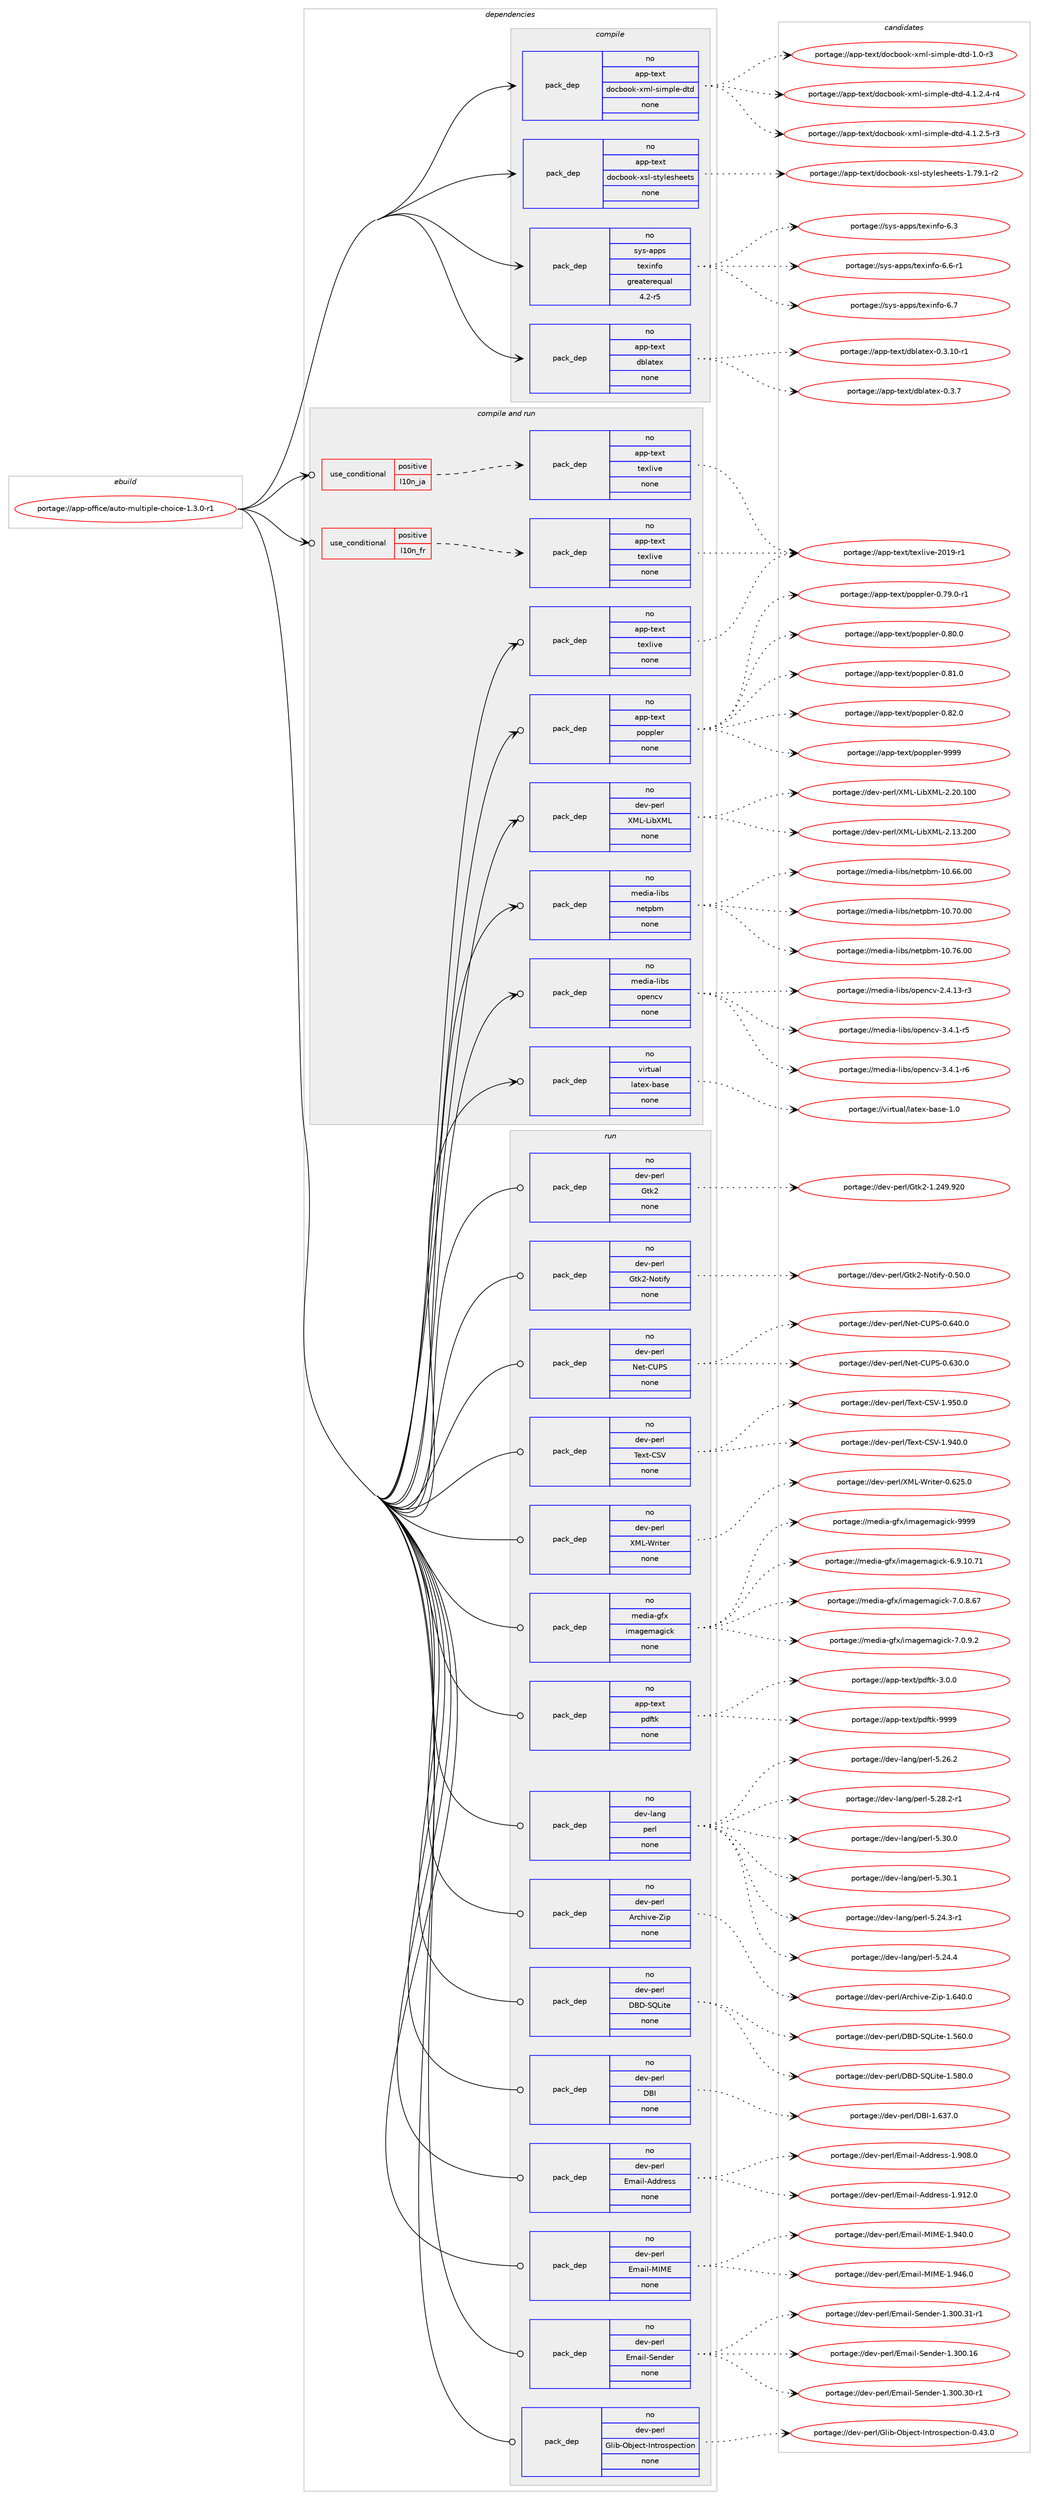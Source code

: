 digraph prolog {

# *************
# Graph options
# *************

newrank=true;
concentrate=true;
compound=true;
graph [rankdir=LR,fontname=Helvetica,fontsize=10,ranksep=1.5];#, ranksep=2.5, nodesep=0.2];
edge  [arrowhead=vee];
node  [fontname=Helvetica,fontsize=10];

# **********
# The ebuild
# **********

subgraph cluster_leftcol {
color=gray;
rank=same;
label=<<i>ebuild</i>>;
id [label="portage://app-office/auto-multiple-choice-1.3.0-r1", color=red, width=4, href="../app-office/auto-multiple-choice-1.3.0-r1.svg"];
}

# ****************
# The dependencies
# ****************

subgraph cluster_midcol {
color=gray;
label=<<i>dependencies</i>>;
subgraph cluster_compile {
fillcolor="#eeeeee";
style=filled;
label=<<i>compile</i>>;
subgraph pack27278 {
dependency37225 [label=<<TABLE BORDER="0" CELLBORDER="1" CELLSPACING="0" CELLPADDING="4" WIDTH="220"><TR><TD ROWSPAN="6" CELLPADDING="30">pack_dep</TD></TR><TR><TD WIDTH="110">no</TD></TR><TR><TD>app-text</TD></TR><TR><TD>dblatex</TD></TR><TR><TD>none</TD></TR><TR><TD></TD></TR></TABLE>>, shape=none, color=blue];
}
id:e -> dependency37225:w [weight=20,style="solid",arrowhead="vee"];
subgraph pack27279 {
dependency37226 [label=<<TABLE BORDER="0" CELLBORDER="1" CELLSPACING="0" CELLPADDING="4" WIDTH="220"><TR><TD ROWSPAN="6" CELLPADDING="30">pack_dep</TD></TR><TR><TD WIDTH="110">no</TD></TR><TR><TD>app-text</TD></TR><TR><TD>docbook-xml-simple-dtd</TD></TR><TR><TD>none</TD></TR><TR><TD></TD></TR></TABLE>>, shape=none, color=blue];
}
id:e -> dependency37226:w [weight=20,style="solid",arrowhead="vee"];
subgraph pack27280 {
dependency37227 [label=<<TABLE BORDER="0" CELLBORDER="1" CELLSPACING="0" CELLPADDING="4" WIDTH="220"><TR><TD ROWSPAN="6" CELLPADDING="30">pack_dep</TD></TR><TR><TD WIDTH="110">no</TD></TR><TR><TD>app-text</TD></TR><TR><TD>docbook-xsl-stylesheets</TD></TR><TR><TD>none</TD></TR><TR><TD></TD></TR></TABLE>>, shape=none, color=blue];
}
id:e -> dependency37227:w [weight=20,style="solid",arrowhead="vee"];
subgraph pack27281 {
dependency37228 [label=<<TABLE BORDER="0" CELLBORDER="1" CELLSPACING="0" CELLPADDING="4" WIDTH="220"><TR><TD ROWSPAN="6" CELLPADDING="30">pack_dep</TD></TR><TR><TD WIDTH="110">no</TD></TR><TR><TD>sys-apps</TD></TR><TR><TD>texinfo</TD></TR><TR><TD>greaterequal</TD></TR><TR><TD>4.2-r5</TD></TR></TABLE>>, shape=none, color=blue];
}
id:e -> dependency37228:w [weight=20,style="solid",arrowhead="vee"];
}
subgraph cluster_compileandrun {
fillcolor="#eeeeee";
style=filled;
label=<<i>compile and run</i>>;
subgraph cond9321 {
dependency37229 [label=<<TABLE BORDER="0" CELLBORDER="1" CELLSPACING="0" CELLPADDING="4"><TR><TD ROWSPAN="3" CELLPADDING="10">use_conditional</TD></TR><TR><TD>positive</TD></TR><TR><TD>l10n_fr</TD></TR></TABLE>>, shape=none, color=red];
subgraph pack27282 {
dependency37230 [label=<<TABLE BORDER="0" CELLBORDER="1" CELLSPACING="0" CELLPADDING="4" WIDTH="220"><TR><TD ROWSPAN="6" CELLPADDING="30">pack_dep</TD></TR><TR><TD WIDTH="110">no</TD></TR><TR><TD>app-text</TD></TR><TR><TD>texlive</TD></TR><TR><TD>none</TD></TR><TR><TD></TD></TR></TABLE>>, shape=none, color=blue];
}
dependency37229:e -> dependency37230:w [weight=20,style="dashed",arrowhead="vee"];
}
id:e -> dependency37229:w [weight=20,style="solid",arrowhead="odotvee"];
subgraph cond9322 {
dependency37231 [label=<<TABLE BORDER="0" CELLBORDER="1" CELLSPACING="0" CELLPADDING="4"><TR><TD ROWSPAN="3" CELLPADDING="10">use_conditional</TD></TR><TR><TD>positive</TD></TR><TR><TD>l10n_ja</TD></TR></TABLE>>, shape=none, color=red];
subgraph pack27283 {
dependency37232 [label=<<TABLE BORDER="0" CELLBORDER="1" CELLSPACING="0" CELLPADDING="4" WIDTH="220"><TR><TD ROWSPAN="6" CELLPADDING="30">pack_dep</TD></TR><TR><TD WIDTH="110">no</TD></TR><TR><TD>app-text</TD></TR><TR><TD>texlive</TD></TR><TR><TD>none</TD></TR><TR><TD></TD></TR></TABLE>>, shape=none, color=blue];
}
dependency37231:e -> dependency37232:w [weight=20,style="dashed",arrowhead="vee"];
}
id:e -> dependency37231:w [weight=20,style="solid",arrowhead="odotvee"];
subgraph pack27284 {
dependency37233 [label=<<TABLE BORDER="0" CELLBORDER="1" CELLSPACING="0" CELLPADDING="4" WIDTH="220"><TR><TD ROWSPAN="6" CELLPADDING="30">pack_dep</TD></TR><TR><TD WIDTH="110">no</TD></TR><TR><TD>app-text</TD></TR><TR><TD>poppler</TD></TR><TR><TD>none</TD></TR><TR><TD></TD></TR></TABLE>>, shape=none, color=blue];
}
id:e -> dependency37233:w [weight=20,style="solid",arrowhead="odotvee"];
subgraph pack27285 {
dependency37234 [label=<<TABLE BORDER="0" CELLBORDER="1" CELLSPACING="0" CELLPADDING="4" WIDTH="220"><TR><TD ROWSPAN="6" CELLPADDING="30">pack_dep</TD></TR><TR><TD WIDTH="110">no</TD></TR><TR><TD>app-text</TD></TR><TR><TD>texlive</TD></TR><TR><TD>none</TD></TR><TR><TD></TD></TR></TABLE>>, shape=none, color=blue];
}
id:e -> dependency37234:w [weight=20,style="solid",arrowhead="odotvee"];
subgraph pack27286 {
dependency37235 [label=<<TABLE BORDER="0" CELLBORDER="1" CELLSPACING="0" CELLPADDING="4" WIDTH="220"><TR><TD ROWSPAN="6" CELLPADDING="30">pack_dep</TD></TR><TR><TD WIDTH="110">no</TD></TR><TR><TD>dev-perl</TD></TR><TR><TD>XML-LibXML</TD></TR><TR><TD>none</TD></TR><TR><TD></TD></TR></TABLE>>, shape=none, color=blue];
}
id:e -> dependency37235:w [weight=20,style="solid",arrowhead="odotvee"];
subgraph pack27287 {
dependency37236 [label=<<TABLE BORDER="0" CELLBORDER="1" CELLSPACING="0" CELLPADDING="4" WIDTH="220"><TR><TD ROWSPAN="6" CELLPADDING="30">pack_dep</TD></TR><TR><TD WIDTH="110">no</TD></TR><TR><TD>media-libs</TD></TR><TR><TD>netpbm</TD></TR><TR><TD>none</TD></TR><TR><TD></TD></TR></TABLE>>, shape=none, color=blue];
}
id:e -> dependency37236:w [weight=20,style="solid",arrowhead="odotvee"];
subgraph pack27288 {
dependency37237 [label=<<TABLE BORDER="0" CELLBORDER="1" CELLSPACING="0" CELLPADDING="4" WIDTH="220"><TR><TD ROWSPAN="6" CELLPADDING="30">pack_dep</TD></TR><TR><TD WIDTH="110">no</TD></TR><TR><TD>media-libs</TD></TR><TR><TD>opencv</TD></TR><TR><TD>none</TD></TR><TR><TD></TD></TR></TABLE>>, shape=none, color=blue];
}
id:e -> dependency37237:w [weight=20,style="solid",arrowhead="odotvee"];
subgraph pack27289 {
dependency37238 [label=<<TABLE BORDER="0" CELLBORDER="1" CELLSPACING="0" CELLPADDING="4" WIDTH="220"><TR><TD ROWSPAN="6" CELLPADDING="30">pack_dep</TD></TR><TR><TD WIDTH="110">no</TD></TR><TR><TD>virtual</TD></TR><TR><TD>latex-base</TD></TR><TR><TD>none</TD></TR><TR><TD></TD></TR></TABLE>>, shape=none, color=blue];
}
id:e -> dependency37238:w [weight=20,style="solid",arrowhead="odotvee"];
}
subgraph cluster_run {
fillcolor="#eeeeee";
style=filled;
label=<<i>run</i>>;
subgraph pack27290 {
dependency37239 [label=<<TABLE BORDER="0" CELLBORDER="1" CELLSPACING="0" CELLPADDING="4" WIDTH="220"><TR><TD ROWSPAN="6" CELLPADDING="30">pack_dep</TD></TR><TR><TD WIDTH="110">no</TD></TR><TR><TD>app-text</TD></TR><TR><TD>pdftk</TD></TR><TR><TD>none</TD></TR><TR><TD></TD></TR></TABLE>>, shape=none, color=blue];
}
id:e -> dependency37239:w [weight=20,style="solid",arrowhead="odot"];
subgraph pack27291 {
dependency37240 [label=<<TABLE BORDER="0" CELLBORDER="1" CELLSPACING="0" CELLPADDING="4" WIDTH="220"><TR><TD ROWSPAN="6" CELLPADDING="30">pack_dep</TD></TR><TR><TD WIDTH="110">no</TD></TR><TR><TD>dev-lang</TD></TR><TR><TD>perl</TD></TR><TR><TD>none</TD></TR><TR><TD></TD></TR></TABLE>>, shape=none, color=blue];
}
id:e -> dependency37240:w [weight=20,style="solid",arrowhead="odot"];
subgraph pack27292 {
dependency37241 [label=<<TABLE BORDER="0" CELLBORDER="1" CELLSPACING="0" CELLPADDING="4" WIDTH="220"><TR><TD ROWSPAN="6" CELLPADDING="30">pack_dep</TD></TR><TR><TD WIDTH="110">no</TD></TR><TR><TD>dev-perl</TD></TR><TR><TD>Archive-Zip</TD></TR><TR><TD>none</TD></TR><TR><TD></TD></TR></TABLE>>, shape=none, color=blue];
}
id:e -> dependency37241:w [weight=20,style="solid",arrowhead="odot"];
subgraph pack27293 {
dependency37242 [label=<<TABLE BORDER="0" CELLBORDER="1" CELLSPACING="0" CELLPADDING="4" WIDTH="220"><TR><TD ROWSPAN="6" CELLPADDING="30">pack_dep</TD></TR><TR><TD WIDTH="110">no</TD></TR><TR><TD>dev-perl</TD></TR><TR><TD>DBD-SQLite</TD></TR><TR><TD>none</TD></TR><TR><TD></TD></TR></TABLE>>, shape=none, color=blue];
}
id:e -> dependency37242:w [weight=20,style="solid",arrowhead="odot"];
subgraph pack27294 {
dependency37243 [label=<<TABLE BORDER="0" CELLBORDER="1" CELLSPACING="0" CELLPADDING="4" WIDTH="220"><TR><TD ROWSPAN="6" CELLPADDING="30">pack_dep</TD></TR><TR><TD WIDTH="110">no</TD></TR><TR><TD>dev-perl</TD></TR><TR><TD>DBI</TD></TR><TR><TD>none</TD></TR><TR><TD></TD></TR></TABLE>>, shape=none, color=blue];
}
id:e -> dependency37243:w [weight=20,style="solid",arrowhead="odot"];
subgraph pack27295 {
dependency37244 [label=<<TABLE BORDER="0" CELLBORDER="1" CELLSPACING="0" CELLPADDING="4" WIDTH="220"><TR><TD ROWSPAN="6" CELLPADDING="30">pack_dep</TD></TR><TR><TD WIDTH="110">no</TD></TR><TR><TD>dev-perl</TD></TR><TR><TD>Email-Address</TD></TR><TR><TD>none</TD></TR><TR><TD></TD></TR></TABLE>>, shape=none, color=blue];
}
id:e -> dependency37244:w [weight=20,style="solid",arrowhead="odot"];
subgraph pack27296 {
dependency37245 [label=<<TABLE BORDER="0" CELLBORDER="1" CELLSPACING="0" CELLPADDING="4" WIDTH="220"><TR><TD ROWSPAN="6" CELLPADDING="30">pack_dep</TD></TR><TR><TD WIDTH="110">no</TD></TR><TR><TD>dev-perl</TD></TR><TR><TD>Email-MIME</TD></TR><TR><TD>none</TD></TR><TR><TD></TD></TR></TABLE>>, shape=none, color=blue];
}
id:e -> dependency37245:w [weight=20,style="solid",arrowhead="odot"];
subgraph pack27297 {
dependency37246 [label=<<TABLE BORDER="0" CELLBORDER="1" CELLSPACING="0" CELLPADDING="4" WIDTH="220"><TR><TD ROWSPAN="6" CELLPADDING="30">pack_dep</TD></TR><TR><TD WIDTH="110">no</TD></TR><TR><TD>dev-perl</TD></TR><TR><TD>Email-Sender</TD></TR><TR><TD>none</TD></TR><TR><TD></TD></TR></TABLE>>, shape=none, color=blue];
}
id:e -> dependency37246:w [weight=20,style="solid",arrowhead="odot"];
subgraph pack27298 {
dependency37247 [label=<<TABLE BORDER="0" CELLBORDER="1" CELLSPACING="0" CELLPADDING="4" WIDTH="220"><TR><TD ROWSPAN="6" CELLPADDING="30">pack_dep</TD></TR><TR><TD WIDTH="110">no</TD></TR><TR><TD>dev-perl</TD></TR><TR><TD>Glib-Object-Introspection</TD></TR><TR><TD>none</TD></TR><TR><TD></TD></TR></TABLE>>, shape=none, color=blue];
}
id:e -> dependency37247:w [weight=20,style="solid",arrowhead="odot"];
subgraph pack27299 {
dependency37248 [label=<<TABLE BORDER="0" CELLBORDER="1" CELLSPACING="0" CELLPADDING="4" WIDTH="220"><TR><TD ROWSPAN="6" CELLPADDING="30">pack_dep</TD></TR><TR><TD WIDTH="110">no</TD></TR><TR><TD>dev-perl</TD></TR><TR><TD>Gtk2</TD></TR><TR><TD>none</TD></TR><TR><TD></TD></TR></TABLE>>, shape=none, color=blue];
}
id:e -> dependency37248:w [weight=20,style="solid",arrowhead="odot"];
subgraph pack27300 {
dependency37249 [label=<<TABLE BORDER="0" CELLBORDER="1" CELLSPACING="0" CELLPADDING="4" WIDTH="220"><TR><TD ROWSPAN="6" CELLPADDING="30">pack_dep</TD></TR><TR><TD WIDTH="110">no</TD></TR><TR><TD>dev-perl</TD></TR><TR><TD>Gtk2-Notify</TD></TR><TR><TD>none</TD></TR><TR><TD></TD></TR></TABLE>>, shape=none, color=blue];
}
id:e -> dependency37249:w [weight=20,style="solid",arrowhead="odot"];
subgraph pack27301 {
dependency37250 [label=<<TABLE BORDER="0" CELLBORDER="1" CELLSPACING="0" CELLPADDING="4" WIDTH="220"><TR><TD ROWSPAN="6" CELLPADDING="30">pack_dep</TD></TR><TR><TD WIDTH="110">no</TD></TR><TR><TD>dev-perl</TD></TR><TR><TD>Net-CUPS</TD></TR><TR><TD>none</TD></TR><TR><TD></TD></TR></TABLE>>, shape=none, color=blue];
}
id:e -> dependency37250:w [weight=20,style="solid",arrowhead="odot"];
subgraph pack27302 {
dependency37251 [label=<<TABLE BORDER="0" CELLBORDER="1" CELLSPACING="0" CELLPADDING="4" WIDTH="220"><TR><TD ROWSPAN="6" CELLPADDING="30">pack_dep</TD></TR><TR><TD WIDTH="110">no</TD></TR><TR><TD>dev-perl</TD></TR><TR><TD>Text-CSV</TD></TR><TR><TD>none</TD></TR><TR><TD></TD></TR></TABLE>>, shape=none, color=blue];
}
id:e -> dependency37251:w [weight=20,style="solid",arrowhead="odot"];
subgraph pack27303 {
dependency37252 [label=<<TABLE BORDER="0" CELLBORDER="1" CELLSPACING="0" CELLPADDING="4" WIDTH="220"><TR><TD ROWSPAN="6" CELLPADDING="30">pack_dep</TD></TR><TR><TD WIDTH="110">no</TD></TR><TR><TD>dev-perl</TD></TR><TR><TD>XML-Writer</TD></TR><TR><TD>none</TD></TR><TR><TD></TD></TR></TABLE>>, shape=none, color=blue];
}
id:e -> dependency37252:w [weight=20,style="solid",arrowhead="odot"];
subgraph pack27304 {
dependency37253 [label=<<TABLE BORDER="0" CELLBORDER="1" CELLSPACING="0" CELLPADDING="4" WIDTH="220"><TR><TD ROWSPAN="6" CELLPADDING="30">pack_dep</TD></TR><TR><TD WIDTH="110">no</TD></TR><TR><TD>media-gfx</TD></TR><TR><TD>imagemagick</TD></TR><TR><TD>none</TD></TR><TR><TD></TD></TR></TABLE>>, shape=none, color=blue];
}
id:e -> dependency37253:w [weight=20,style="solid",arrowhead="odot"];
}
}

# **************
# The candidates
# **************

subgraph cluster_choices {
rank=same;
color=gray;
label=<<i>candidates</i>>;

subgraph choice27278 {
color=black;
nodesep=1;
choiceportage9711211245116101120116471009810897116101120454846514649484511449 [label="portage://app-text/dblatex-0.3.10-r1", color=red, width=4,href="../app-text/dblatex-0.3.10-r1.svg"];
choiceportage9711211245116101120116471009810897116101120454846514655 [label="portage://app-text/dblatex-0.3.7", color=red, width=4,href="../app-text/dblatex-0.3.7.svg"];
dependency37225:e -> choiceportage9711211245116101120116471009810897116101120454846514649484511449:w [style=dotted,weight="100"];
dependency37225:e -> choiceportage9711211245116101120116471009810897116101120454846514655:w [style=dotted,weight="100"];
}
subgraph choice27279 {
color=black;
nodesep=1;
choiceportage9711211245116101120116471001119998111111107451201091084511510510911210810145100116100454946484511451 [label="portage://app-text/docbook-xml-simple-dtd-1.0-r3", color=red, width=4,href="../app-text/docbook-xml-simple-dtd-1.0-r3.svg"];
choiceportage971121124511610112011647100111999811111110745120109108451151051091121081014510011610045524649465046524511452 [label="portage://app-text/docbook-xml-simple-dtd-4.1.2.4-r4", color=red, width=4,href="../app-text/docbook-xml-simple-dtd-4.1.2.4-r4.svg"];
choiceportage971121124511610112011647100111999811111110745120109108451151051091121081014510011610045524649465046534511451 [label="portage://app-text/docbook-xml-simple-dtd-4.1.2.5-r3", color=red, width=4,href="../app-text/docbook-xml-simple-dtd-4.1.2.5-r3.svg"];
dependency37226:e -> choiceportage9711211245116101120116471001119998111111107451201091084511510510911210810145100116100454946484511451:w [style=dotted,weight="100"];
dependency37226:e -> choiceportage971121124511610112011647100111999811111110745120109108451151051091121081014510011610045524649465046524511452:w [style=dotted,weight="100"];
dependency37226:e -> choiceportage971121124511610112011647100111999811111110745120109108451151051091121081014510011610045524649465046534511451:w [style=dotted,weight="100"];
}
subgraph choice27280 {
color=black;
nodesep=1;
choiceportage97112112451161011201164710011199981111111074512011510845115116121108101115104101101116115454946555746494511450 [label="portage://app-text/docbook-xsl-stylesheets-1.79.1-r2", color=red, width=4,href="../app-text/docbook-xsl-stylesheets-1.79.1-r2.svg"];
dependency37227:e -> choiceportage97112112451161011201164710011199981111111074512011510845115116121108101115104101101116115454946555746494511450:w [style=dotted,weight="100"];
}
subgraph choice27281 {
color=black;
nodesep=1;
choiceportage11512111545971121121154711610112010511010211145544651 [label="portage://sys-apps/texinfo-6.3", color=red, width=4,href="../sys-apps/texinfo-6.3.svg"];
choiceportage115121115459711211211547116101120105110102111455446544511449 [label="portage://sys-apps/texinfo-6.6-r1", color=red, width=4,href="../sys-apps/texinfo-6.6-r1.svg"];
choiceportage11512111545971121121154711610112010511010211145544655 [label="portage://sys-apps/texinfo-6.7", color=red, width=4,href="../sys-apps/texinfo-6.7.svg"];
dependency37228:e -> choiceportage11512111545971121121154711610112010511010211145544651:w [style=dotted,weight="100"];
dependency37228:e -> choiceportage115121115459711211211547116101120105110102111455446544511449:w [style=dotted,weight="100"];
dependency37228:e -> choiceportage11512111545971121121154711610112010511010211145544655:w [style=dotted,weight="100"];
}
subgraph choice27282 {
color=black;
nodesep=1;
choiceportage97112112451161011201164711610112010810511810145504849574511449 [label="portage://app-text/texlive-2019-r1", color=red, width=4,href="../app-text/texlive-2019-r1.svg"];
dependency37230:e -> choiceportage97112112451161011201164711610112010810511810145504849574511449:w [style=dotted,weight="100"];
}
subgraph choice27283 {
color=black;
nodesep=1;
choiceportage97112112451161011201164711610112010810511810145504849574511449 [label="portage://app-text/texlive-2019-r1", color=red, width=4,href="../app-text/texlive-2019-r1.svg"];
dependency37232:e -> choiceportage97112112451161011201164711610112010810511810145504849574511449:w [style=dotted,weight="100"];
}
subgraph choice27284 {
color=black;
nodesep=1;
choiceportage971121124511610112011647112111112112108101114454846555746484511449 [label="portage://app-text/poppler-0.79.0-r1", color=red, width=4,href="../app-text/poppler-0.79.0-r1.svg"];
choiceportage97112112451161011201164711211111211210810111445484656484648 [label="portage://app-text/poppler-0.80.0", color=red, width=4,href="../app-text/poppler-0.80.0.svg"];
choiceportage97112112451161011201164711211111211210810111445484656494648 [label="portage://app-text/poppler-0.81.0", color=red, width=4,href="../app-text/poppler-0.81.0.svg"];
choiceportage97112112451161011201164711211111211210810111445484656504648 [label="portage://app-text/poppler-0.82.0", color=red, width=4,href="../app-text/poppler-0.82.0.svg"];
choiceportage9711211245116101120116471121111121121081011144557575757 [label="portage://app-text/poppler-9999", color=red, width=4,href="../app-text/poppler-9999.svg"];
dependency37233:e -> choiceportage971121124511610112011647112111112112108101114454846555746484511449:w [style=dotted,weight="100"];
dependency37233:e -> choiceportage97112112451161011201164711211111211210810111445484656484648:w [style=dotted,weight="100"];
dependency37233:e -> choiceportage97112112451161011201164711211111211210810111445484656494648:w [style=dotted,weight="100"];
dependency37233:e -> choiceportage97112112451161011201164711211111211210810111445484656504648:w [style=dotted,weight="100"];
dependency37233:e -> choiceportage9711211245116101120116471121111121121081011144557575757:w [style=dotted,weight="100"];
}
subgraph choice27285 {
color=black;
nodesep=1;
choiceportage97112112451161011201164711610112010810511810145504849574511449 [label="portage://app-text/texlive-2019-r1", color=red, width=4,href="../app-text/texlive-2019-r1.svg"];
dependency37234:e -> choiceportage97112112451161011201164711610112010810511810145504849574511449:w [style=dotted,weight="100"];
}
subgraph choice27286 {
color=black;
nodesep=1;
choiceportage1001011184511210111410847887776457610598887776455046495146504848 [label="portage://dev-perl/XML-LibXML-2.13.200", color=red, width=4,href="../dev-perl/XML-LibXML-2.13.200.svg"];
choiceportage1001011184511210111410847887776457610598887776455046504846494848 [label="portage://dev-perl/XML-LibXML-2.20.100", color=red, width=4,href="../dev-perl/XML-LibXML-2.20.100.svg"];
dependency37235:e -> choiceportage1001011184511210111410847887776457610598887776455046495146504848:w [style=dotted,weight="100"];
dependency37235:e -> choiceportage1001011184511210111410847887776457610598887776455046504846494848:w [style=dotted,weight="100"];
}
subgraph choice27287 {
color=black;
nodesep=1;
choiceportage1091011001059745108105981154711010111611298109454948465454464848 [label="portage://media-libs/netpbm-10.66.00", color=red, width=4,href="../media-libs/netpbm-10.66.00.svg"];
choiceportage1091011001059745108105981154711010111611298109454948465548464848 [label="portage://media-libs/netpbm-10.70.00", color=red, width=4,href="../media-libs/netpbm-10.70.00.svg"];
choiceportage1091011001059745108105981154711010111611298109454948465554464848 [label="portage://media-libs/netpbm-10.76.00", color=red, width=4,href="../media-libs/netpbm-10.76.00.svg"];
dependency37236:e -> choiceportage1091011001059745108105981154711010111611298109454948465454464848:w [style=dotted,weight="100"];
dependency37236:e -> choiceportage1091011001059745108105981154711010111611298109454948465548464848:w [style=dotted,weight="100"];
dependency37236:e -> choiceportage1091011001059745108105981154711010111611298109454948465554464848:w [style=dotted,weight="100"];
}
subgraph choice27288 {
color=black;
nodesep=1;
choiceportage1091011001059745108105981154711111210111099118455046524649514511451 [label="portage://media-libs/opencv-2.4.13-r3", color=red, width=4,href="../media-libs/opencv-2.4.13-r3.svg"];
choiceportage10910110010597451081059811547111112101110991184551465246494511453 [label="portage://media-libs/opencv-3.4.1-r5", color=red, width=4,href="../media-libs/opencv-3.4.1-r5.svg"];
choiceportage10910110010597451081059811547111112101110991184551465246494511454 [label="portage://media-libs/opencv-3.4.1-r6", color=red, width=4,href="../media-libs/opencv-3.4.1-r6.svg"];
dependency37237:e -> choiceportage1091011001059745108105981154711111210111099118455046524649514511451:w [style=dotted,weight="100"];
dependency37237:e -> choiceportage10910110010597451081059811547111112101110991184551465246494511453:w [style=dotted,weight="100"];
dependency37237:e -> choiceportage10910110010597451081059811547111112101110991184551465246494511454:w [style=dotted,weight="100"];
}
subgraph choice27289 {
color=black;
nodesep=1;
choiceportage11810511411611797108471089711610112045989711510145494648 [label="portage://virtual/latex-base-1.0", color=red, width=4,href="../virtual/latex-base-1.0.svg"];
dependency37238:e -> choiceportage11810511411611797108471089711610112045989711510145494648:w [style=dotted,weight="100"];
}
subgraph choice27290 {
color=black;
nodesep=1;
choiceportage971121124511610112011647112100102116107455146484648 [label="portage://app-text/pdftk-3.0.0", color=red, width=4,href="../app-text/pdftk-3.0.0.svg"];
choiceportage9711211245116101120116471121001021161074557575757 [label="portage://app-text/pdftk-9999", color=red, width=4,href="../app-text/pdftk-9999.svg"];
dependency37239:e -> choiceportage971121124511610112011647112100102116107455146484648:w [style=dotted,weight="100"];
dependency37239:e -> choiceportage9711211245116101120116471121001021161074557575757:w [style=dotted,weight="100"];
}
subgraph choice27291 {
color=black;
nodesep=1;
choiceportage100101118451089711010347112101114108455346505246514511449 [label="portage://dev-lang/perl-5.24.3-r1", color=red, width=4,href="../dev-lang/perl-5.24.3-r1.svg"];
choiceportage10010111845108971101034711210111410845534650524652 [label="portage://dev-lang/perl-5.24.4", color=red, width=4,href="../dev-lang/perl-5.24.4.svg"];
choiceportage10010111845108971101034711210111410845534650544650 [label="portage://dev-lang/perl-5.26.2", color=red, width=4,href="../dev-lang/perl-5.26.2.svg"];
choiceportage100101118451089711010347112101114108455346505646504511449 [label="portage://dev-lang/perl-5.28.2-r1", color=red, width=4,href="../dev-lang/perl-5.28.2-r1.svg"];
choiceportage10010111845108971101034711210111410845534651484648 [label="portage://dev-lang/perl-5.30.0", color=red, width=4,href="../dev-lang/perl-5.30.0.svg"];
choiceportage10010111845108971101034711210111410845534651484649 [label="portage://dev-lang/perl-5.30.1", color=red, width=4,href="../dev-lang/perl-5.30.1.svg"];
dependency37240:e -> choiceportage100101118451089711010347112101114108455346505246514511449:w [style=dotted,weight="100"];
dependency37240:e -> choiceportage10010111845108971101034711210111410845534650524652:w [style=dotted,weight="100"];
dependency37240:e -> choiceportage10010111845108971101034711210111410845534650544650:w [style=dotted,weight="100"];
dependency37240:e -> choiceportage100101118451089711010347112101114108455346505646504511449:w [style=dotted,weight="100"];
dependency37240:e -> choiceportage10010111845108971101034711210111410845534651484648:w [style=dotted,weight="100"];
dependency37240:e -> choiceportage10010111845108971101034711210111410845534651484649:w [style=dotted,weight="100"];
}
subgraph choice27292 {
color=black;
nodesep=1;
choiceportage1001011184511210111410847651149910410511810145901051124549465452484648 [label="portage://dev-perl/Archive-Zip-1.640.0", color=red, width=4,href="../dev-perl/Archive-Zip-1.640.0.svg"];
dependency37241:e -> choiceportage1001011184511210111410847651149910410511810145901051124549465452484648:w [style=dotted,weight="100"];
}
subgraph choice27293 {
color=black;
nodesep=1;
choiceportage1001011184511210111410847686668458381761051161014549465354484648 [label="portage://dev-perl/DBD-SQLite-1.560.0", color=red, width=4,href="../dev-perl/DBD-SQLite-1.560.0.svg"];
choiceportage1001011184511210111410847686668458381761051161014549465356484648 [label="portage://dev-perl/DBD-SQLite-1.580.0", color=red, width=4,href="../dev-perl/DBD-SQLite-1.580.0.svg"];
dependency37242:e -> choiceportage1001011184511210111410847686668458381761051161014549465354484648:w [style=dotted,weight="100"];
dependency37242:e -> choiceportage1001011184511210111410847686668458381761051161014549465356484648:w [style=dotted,weight="100"];
}
subgraph choice27294 {
color=black;
nodesep=1;
choiceportage10010111845112101114108476866734549465451554648 [label="portage://dev-perl/DBI-1.637.0", color=red, width=4,href="../dev-perl/DBI-1.637.0.svg"];
dependency37243:e -> choiceportage10010111845112101114108476866734549465451554648:w [style=dotted,weight="100"];
}
subgraph choice27295 {
color=black;
nodesep=1;
choiceportage1001011184511210111410847691099710510845651001001141011151154549465748564648 [label="portage://dev-perl/Email-Address-1.908.0", color=red, width=4,href="../dev-perl/Email-Address-1.908.0.svg"];
choiceportage1001011184511210111410847691099710510845651001001141011151154549465749504648 [label="portage://dev-perl/Email-Address-1.912.0", color=red, width=4,href="../dev-perl/Email-Address-1.912.0.svg"];
dependency37244:e -> choiceportage1001011184511210111410847691099710510845651001001141011151154549465748564648:w [style=dotted,weight="100"];
dependency37244:e -> choiceportage1001011184511210111410847691099710510845651001001141011151154549465749504648:w [style=dotted,weight="100"];
}
subgraph choice27296 {
color=black;
nodesep=1;
choiceportage1001011184511210111410847691099710510845777377694549465752484648 [label="portage://dev-perl/Email-MIME-1.940.0", color=red, width=4,href="../dev-perl/Email-MIME-1.940.0.svg"];
choiceportage1001011184511210111410847691099710510845777377694549465752544648 [label="portage://dev-perl/Email-MIME-1.946.0", color=red, width=4,href="../dev-perl/Email-MIME-1.946.0.svg"];
dependency37245:e -> choiceportage1001011184511210111410847691099710510845777377694549465752484648:w [style=dotted,weight="100"];
dependency37245:e -> choiceportage1001011184511210111410847691099710510845777377694549465752544648:w [style=dotted,weight="100"];
}
subgraph choice27297 {
color=black;
nodesep=1;
choiceportage100101118451121011141084769109971051084583101110100101114454946514848464954 [label="portage://dev-perl/Email-Sender-1.300.16", color=red, width=4,href="../dev-perl/Email-Sender-1.300.16.svg"];
choiceportage1001011184511210111410847691099710510845831011101001011144549465148484651484511449 [label="portage://dev-perl/Email-Sender-1.300.30-r1", color=red, width=4,href="../dev-perl/Email-Sender-1.300.30-r1.svg"];
choiceportage1001011184511210111410847691099710510845831011101001011144549465148484651494511449 [label="portage://dev-perl/Email-Sender-1.300.31-r1", color=red, width=4,href="../dev-perl/Email-Sender-1.300.31-r1.svg"];
dependency37246:e -> choiceportage100101118451121011141084769109971051084583101110100101114454946514848464954:w [style=dotted,weight="100"];
dependency37246:e -> choiceportage1001011184511210111410847691099710510845831011101001011144549465148484651484511449:w [style=dotted,weight="100"];
dependency37246:e -> choiceportage1001011184511210111410847691099710510845831011101001011144549465148484651494511449:w [style=dotted,weight="100"];
}
subgraph choice27298 {
color=black;
nodesep=1;
choiceportage100101118451121011141084771108105984579981061019911645731101161141111151121019911610511111045484652514648 [label="portage://dev-perl/Glib-Object-Introspection-0.43.0", color=red, width=4,href="../dev-perl/Glib-Object-Introspection-0.43.0.svg"];
dependency37247:e -> choiceportage100101118451121011141084771108105984579981061019911645731101161141111151121019911610511111045484652514648:w [style=dotted,weight="100"];
}
subgraph choice27299 {
color=black;
nodesep=1;
choiceportage1001011184511210111410847711161075045494650525746575048 [label="portage://dev-perl/Gtk2-1.249.920", color=red, width=4,href="../dev-perl/Gtk2-1.249.920.svg"];
dependency37248:e -> choiceportage1001011184511210111410847711161075045494650525746575048:w [style=dotted,weight="100"];
}
subgraph choice27300 {
color=black;
nodesep=1;
choiceportage10010111845112101114108477111610750457811111610510212145484653484648 [label="portage://dev-perl/Gtk2-Notify-0.50.0", color=red, width=4,href="../dev-perl/Gtk2-Notify-0.50.0.svg"];
dependency37249:e -> choiceportage10010111845112101114108477111610750457811111610510212145484653484648:w [style=dotted,weight="100"];
}
subgraph choice27301 {
color=black;
nodesep=1;
choiceportage10010111845112101114108477810111645678580834548465451484648 [label="portage://dev-perl/Net-CUPS-0.630.0", color=red, width=4,href="../dev-perl/Net-CUPS-0.630.0.svg"];
choiceportage10010111845112101114108477810111645678580834548465452484648 [label="portage://dev-perl/Net-CUPS-0.640.0", color=red, width=4,href="../dev-perl/Net-CUPS-0.640.0.svg"];
dependency37250:e -> choiceportage10010111845112101114108477810111645678580834548465451484648:w [style=dotted,weight="100"];
dependency37250:e -> choiceportage10010111845112101114108477810111645678580834548465452484648:w [style=dotted,weight="100"];
}
subgraph choice27302 {
color=black;
nodesep=1;
choiceportage100101118451121011141084784101120116456783864549465752484648 [label="portage://dev-perl/Text-CSV-1.940.0", color=red, width=4,href="../dev-perl/Text-CSV-1.940.0.svg"];
choiceportage100101118451121011141084784101120116456783864549465753484648 [label="portage://dev-perl/Text-CSV-1.950.0", color=red, width=4,href="../dev-perl/Text-CSV-1.950.0.svg"];
dependency37251:e -> choiceportage100101118451121011141084784101120116456783864549465752484648:w [style=dotted,weight="100"];
dependency37251:e -> choiceportage100101118451121011141084784101120116456783864549465753484648:w [style=dotted,weight="100"];
}
subgraph choice27303 {
color=black;
nodesep=1;
choiceportage100101118451121011141084788777645871141051161011144548465450534648 [label="portage://dev-perl/XML-Writer-0.625.0", color=red, width=4,href="../dev-perl/XML-Writer-0.625.0.svg"];
dependency37252:e -> choiceportage100101118451121011141084788777645871141051161011144548465450534648:w [style=dotted,weight="100"];
}
subgraph choice27304 {
color=black;
nodesep=1;
choiceportage10910110010597451031021204710510997103101109971031059910745544657464948465549 [label="portage://media-gfx/imagemagick-6.9.10.71", color=red, width=4,href="../media-gfx/imagemagick-6.9.10.71.svg"];
choiceportage109101100105974510310212047105109971031011099710310599107455546484656465455 [label="portage://media-gfx/imagemagick-7.0.8.67", color=red, width=4,href="../media-gfx/imagemagick-7.0.8.67.svg"];
choiceportage1091011001059745103102120471051099710310110997103105991074555464846574650 [label="portage://media-gfx/imagemagick-7.0.9.2", color=red, width=4,href="../media-gfx/imagemagick-7.0.9.2.svg"];
choiceportage1091011001059745103102120471051099710310110997103105991074557575757 [label="portage://media-gfx/imagemagick-9999", color=red, width=4,href="../media-gfx/imagemagick-9999.svg"];
dependency37253:e -> choiceportage10910110010597451031021204710510997103101109971031059910745544657464948465549:w [style=dotted,weight="100"];
dependency37253:e -> choiceportage109101100105974510310212047105109971031011099710310599107455546484656465455:w [style=dotted,weight="100"];
dependency37253:e -> choiceportage1091011001059745103102120471051099710310110997103105991074555464846574650:w [style=dotted,weight="100"];
dependency37253:e -> choiceportage1091011001059745103102120471051099710310110997103105991074557575757:w [style=dotted,weight="100"];
}
}

}
